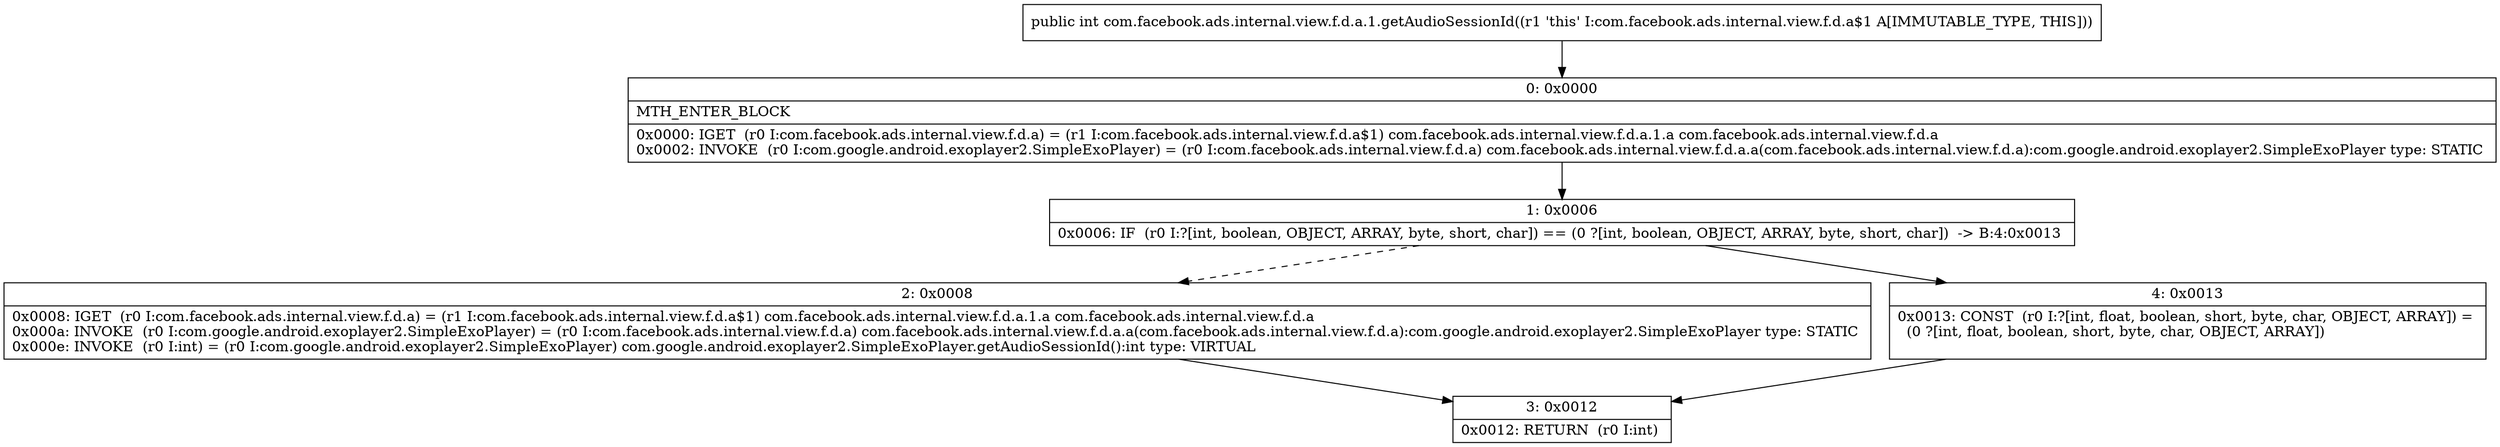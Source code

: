 digraph "CFG forcom.facebook.ads.internal.view.f.d.a.1.getAudioSessionId()I" {
Node_0 [shape=record,label="{0\:\ 0x0000|MTH_ENTER_BLOCK\l|0x0000: IGET  (r0 I:com.facebook.ads.internal.view.f.d.a) = (r1 I:com.facebook.ads.internal.view.f.d.a$1) com.facebook.ads.internal.view.f.d.a.1.a com.facebook.ads.internal.view.f.d.a \l0x0002: INVOKE  (r0 I:com.google.android.exoplayer2.SimpleExoPlayer) = (r0 I:com.facebook.ads.internal.view.f.d.a) com.facebook.ads.internal.view.f.d.a.a(com.facebook.ads.internal.view.f.d.a):com.google.android.exoplayer2.SimpleExoPlayer type: STATIC \l}"];
Node_1 [shape=record,label="{1\:\ 0x0006|0x0006: IF  (r0 I:?[int, boolean, OBJECT, ARRAY, byte, short, char]) == (0 ?[int, boolean, OBJECT, ARRAY, byte, short, char])  \-\> B:4:0x0013 \l}"];
Node_2 [shape=record,label="{2\:\ 0x0008|0x0008: IGET  (r0 I:com.facebook.ads.internal.view.f.d.a) = (r1 I:com.facebook.ads.internal.view.f.d.a$1) com.facebook.ads.internal.view.f.d.a.1.a com.facebook.ads.internal.view.f.d.a \l0x000a: INVOKE  (r0 I:com.google.android.exoplayer2.SimpleExoPlayer) = (r0 I:com.facebook.ads.internal.view.f.d.a) com.facebook.ads.internal.view.f.d.a.a(com.facebook.ads.internal.view.f.d.a):com.google.android.exoplayer2.SimpleExoPlayer type: STATIC \l0x000e: INVOKE  (r0 I:int) = (r0 I:com.google.android.exoplayer2.SimpleExoPlayer) com.google.android.exoplayer2.SimpleExoPlayer.getAudioSessionId():int type: VIRTUAL \l}"];
Node_3 [shape=record,label="{3\:\ 0x0012|0x0012: RETURN  (r0 I:int) \l}"];
Node_4 [shape=record,label="{4\:\ 0x0013|0x0013: CONST  (r0 I:?[int, float, boolean, short, byte, char, OBJECT, ARRAY]) = \l  (0 ?[int, float, boolean, short, byte, char, OBJECT, ARRAY])\l \l}"];
MethodNode[shape=record,label="{public int com.facebook.ads.internal.view.f.d.a.1.getAudioSessionId((r1 'this' I:com.facebook.ads.internal.view.f.d.a$1 A[IMMUTABLE_TYPE, THIS])) }"];
MethodNode -> Node_0;
Node_0 -> Node_1;
Node_1 -> Node_2[style=dashed];
Node_1 -> Node_4;
Node_2 -> Node_3;
Node_4 -> Node_3;
}

